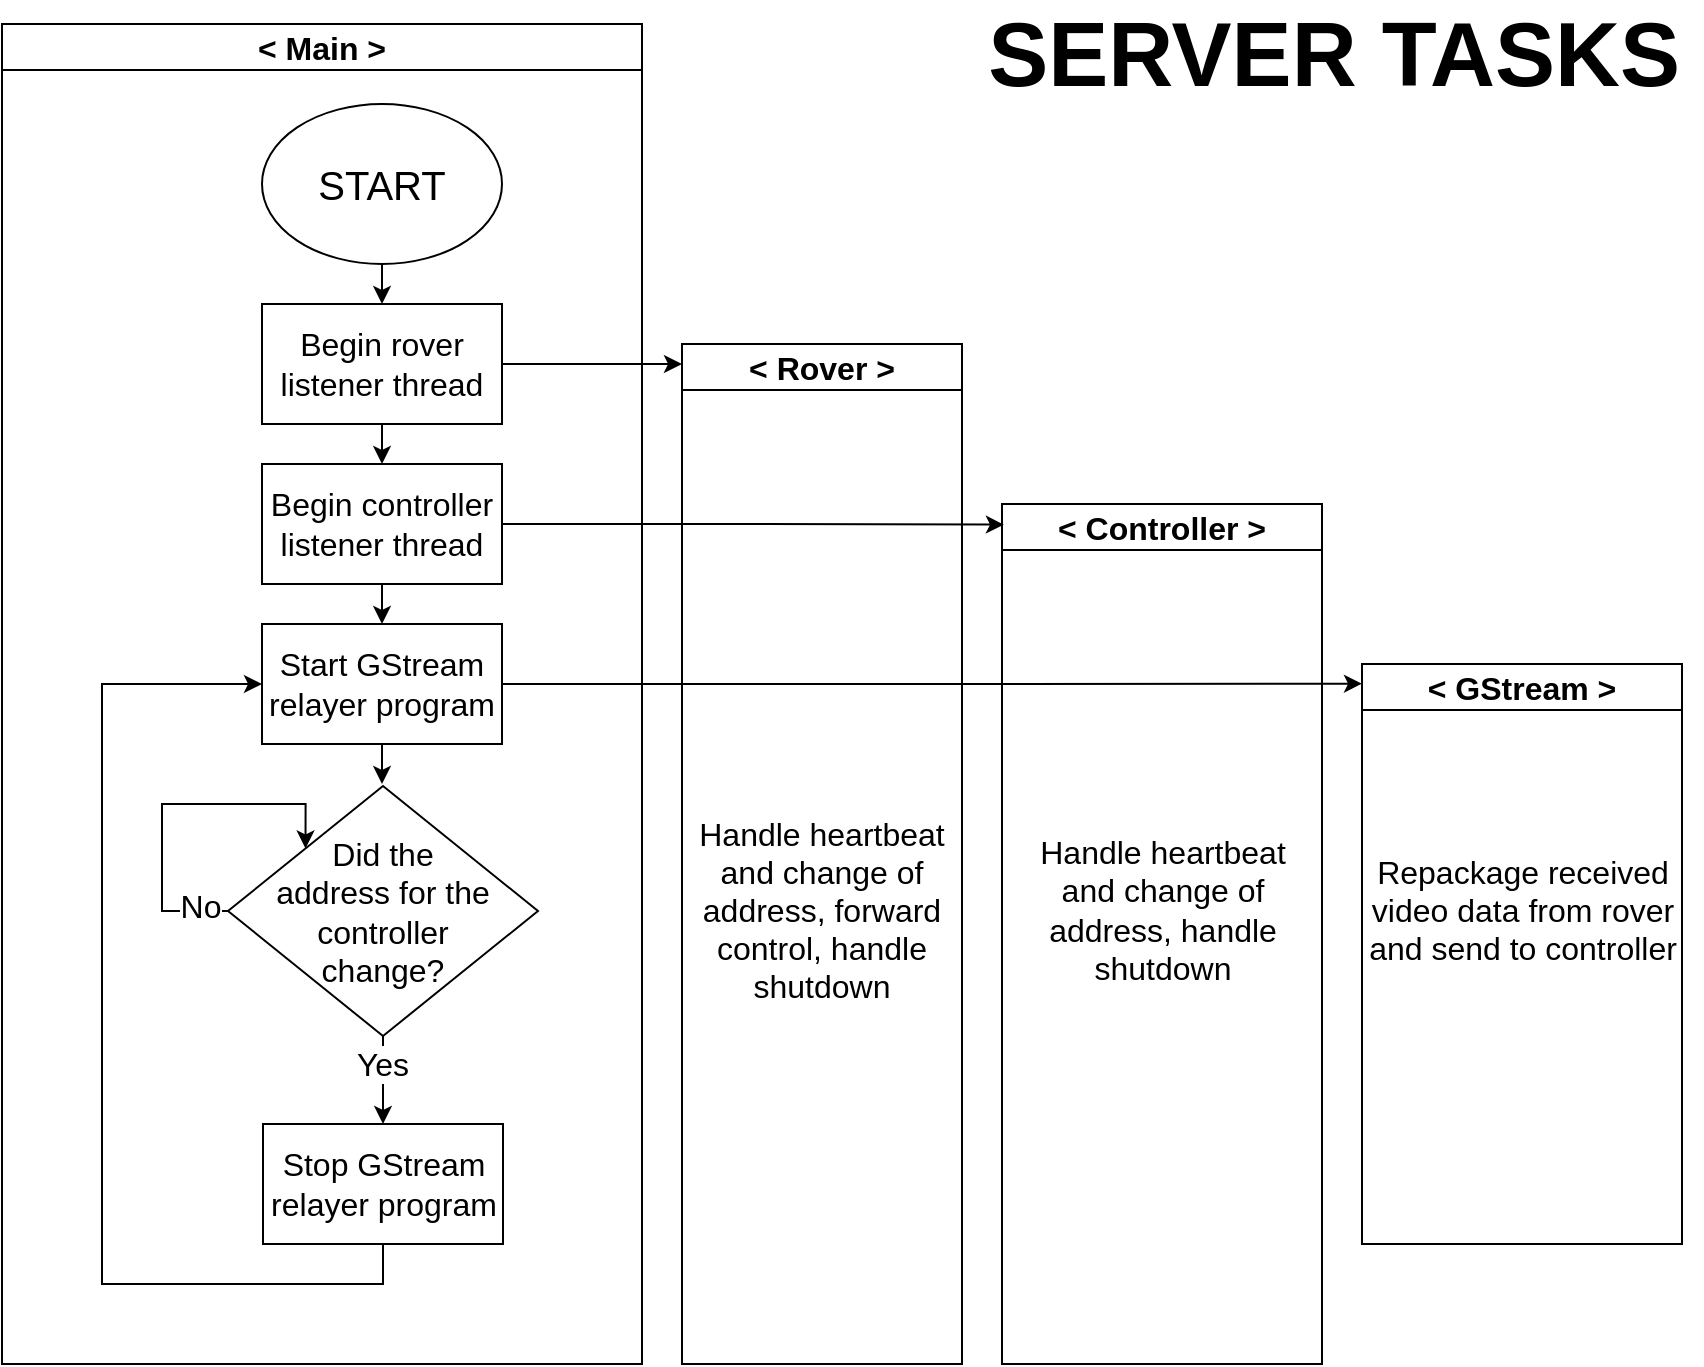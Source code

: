 <mxfile version="25.0.3">
  <diagram name="Page-1" id="lCKK0SYmYycJSSmMypmF">
    <mxGraphModel dx="2403" dy="1258" grid="1" gridSize="10" guides="1" tooltips="1" connect="1" arrows="1" fold="1" page="1" pageScale="1" pageWidth="850" pageHeight="1100" math="0" shadow="0">
      <root>
        <mxCell id="0" />
        <mxCell id="1" parent="0" />
        <mxCell id="tOVqJOseBS--4NqwXfb2-4" style="edgeStyle=orthogonalEdgeStyle;rounded=0;orthogonalLoop=1;jettySize=auto;html=1;exitX=0.5;exitY=1;exitDx=0;exitDy=0;entryX=0.5;entryY=0;entryDx=0;entryDy=0;" parent="1" source="tOVqJOseBS--4NqwXfb2-1" target="tOVqJOseBS--4NqwXfb2-3" edge="1">
          <mxGeometry relative="1" as="geometry" />
        </mxCell>
        <mxCell id="tOVqJOseBS--4NqwXfb2-1" value="&lt;font style=&quot;font-size: 16px;&quot;&gt;Begin rover listener thread&lt;/font&gt;" style="rounded=0;whiteSpace=wrap;html=1;" parent="1" vertex="1">
          <mxGeometry x="240" y="170" width="120" height="60" as="geometry" />
        </mxCell>
        <mxCell id="tOVqJOseBS--4NqwXfb2-5" style="edgeStyle=orthogonalEdgeStyle;rounded=0;orthogonalLoop=1;jettySize=auto;html=1;exitX=0.5;exitY=1;exitDx=0;exitDy=0;entryX=0.5;entryY=0;entryDx=0;entryDy=0;" parent="1" source="tOVqJOseBS--4NqwXfb2-2" target="tOVqJOseBS--4NqwXfb2-1" edge="1">
          <mxGeometry relative="1" as="geometry" />
        </mxCell>
        <mxCell id="tOVqJOseBS--4NqwXfb2-2" value="&lt;font style=&quot;font-size: 20px;&quot;&gt;START&lt;/font&gt;" style="ellipse;whiteSpace=wrap;html=1;" parent="1" vertex="1">
          <mxGeometry x="240" y="70" width="120" height="80" as="geometry" />
        </mxCell>
        <mxCell id="tOVqJOseBS--4NqwXfb2-7" style="edgeStyle=orthogonalEdgeStyle;rounded=0;orthogonalLoop=1;jettySize=auto;html=1;exitX=0.5;exitY=1;exitDx=0;exitDy=0;entryX=0.5;entryY=0;entryDx=0;entryDy=0;" parent="1" source="tOVqJOseBS--4NqwXfb2-3" target="tOVqJOseBS--4NqwXfb2-6" edge="1">
          <mxGeometry relative="1" as="geometry" />
        </mxCell>
        <mxCell id="tOVqJOseBS--4NqwXfb2-3" value="&lt;span style=&quot;font-size: 16px;&quot;&gt;Begin controller listener thread&lt;/span&gt;" style="rounded=0;whiteSpace=wrap;html=1;" parent="1" vertex="1">
          <mxGeometry x="240" y="250" width="120" height="60" as="geometry" />
        </mxCell>
        <mxCell id="tOVqJOseBS--4NqwXfb2-9" style="edgeStyle=orthogonalEdgeStyle;rounded=0;orthogonalLoop=1;jettySize=auto;html=1;exitX=0.5;exitY=1;exitDx=0;exitDy=0;entryX=0.5;entryY=0;entryDx=0;entryDy=0;" parent="1" source="tOVqJOseBS--4NqwXfb2-6" edge="1">
          <mxGeometry relative="1" as="geometry">
            <mxPoint x="300" y="410" as="targetPoint" />
          </mxGeometry>
        </mxCell>
        <mxCell id="tOVqJOseBS--4NqwXfb2-6" value="&lt;font style=&quot;font-size: 16px;&quot;&gt;Start GStream relayer program&lt;/font&gt;" style="rounded=0;whiteSpace=wrap;html=1;" parent="1" vertex="1">
          <mxGeometry x="240" y="330" width="120" height="60" as="geometry" />
        </mxCell>
        <mxCell id="tOVqJOseBS--4NqwXfb2-24" value="&lt;font style=&quot;font-size: 16px;&quot;&gt;&amp;lt; Rover &amp;gt;&lt;/font&gt;" style="swimlane;whiteSpace=wrap;html=1;" parent="1" vertex="1">
          <mxGeometry x="450" y="190" width="140" height="510" as="geometry" />
        </mxCell>
        <mxCell id="T-RJG8IrfPC4kw9vAlBB-33" value="&lt;font style=&quot;font-size: 16px;&quot;&gt;Handle heartbeat&lt;/font&gt;&lt;div&gt;&lt;font style=&quot;font-size: 16px;&quot;&gt;and change of&lt;/font&gt;&lt;/div&gt;&lt;div&gt;&lt;font style=&quot;font-size: 16px;&quot;&gt;address, forward&lt;/font&gt;&lt;/div&gt;&lt;div&gt;&lt;font style=&quot;font-size: 16px;&quot;&gt;control, handle&lt;/font&gt;&lt;/div&gt;&lt;div&gt;&lt;font style=&quot;font-size: 16px;&quot;&gt;shutdown&lt;/font&gt;&lt;/div&gt;" style="text;html=1;align=center;verticalAlign=middle;whiteSpace=wrap;rounded=0;" vertex="1" parent="tOVqJOseBS--4NqwXfb2-24">
          <mxGeometry y="247.5" width="140" height="70" as="geometry" />
        </mxCell>
        <mxCell id="tOVqJOseBS--4NqwXfb2-31" value="&lt;font style=&quot;font-size: 16px;&quot;&gt;&amp;lt; Controller &amp;gt;&lt;/font&gt;" style="swimlane;whiteSpace=wrap;html=1;" parent="1" vertex="1">
          <mxGeometry x="610" y="270" width="160" height="430" as="geometry" />
        </mxCell>
        <mxCell id="tOVqJOseBS--4NqwXfb2-37" value="&lt;span style=&quot;font-size: 16px;&quot;&gt;Handle heartbeat&lt;/span&gt;&lt;div&gt;&lt;span style=&quot;font-size: 16px;&quot;&gt;and change of&lt;/span&gt;&lt;/div&gt;&lt;div&gt;&lt;span style=&quot;font-size: 16px;&quot;&gt;address, handle&lt;/span&gt;&lt;/div&gt;&lt;div&gt;&lt;span style=&quot;font-size: 16px;&quot;&gt;shutdown&lt;/span&gt;&lt;/div&gt;" style="text;html=1;align=center;verticalAlign=middle;resizable=0;points=[];autosize=1;strokeColor=none;fillColor=none;" parent="tOVqJOseBS--4NqwXfb2-31" vertex="1">
          <mxGeometry x="5" y="157.5" width="150" height="90" as="geometry" />
        </mxCell>
        <mxCell id="tOVqJOseBS--4NqwXfb2-39" value="&lt;font style=&quot;font-size: 16px;&quot;&gt;&amp;lt; GStream &amp;gt;&lt;/font&gt;" style="swimlane;whiteSpace=wrap;html=1;" parent="1" vertex="1">
          <mxGeometry x="790" y="350" width="160" height="290" as="geometry" />
        </mxCell>
        <mxCell id="tOVqJOseBS--4NqwXfb2-40" value="&lt;span style=&quot;font-size: 16px;&quot;&gt;Repackage received&lt;/span&gt;&lt;div&gt;&lt;span style=&quot;font-size: 16px;&quot;&gt;video data from rover&lt;/span&gt;&lt;/div&gt;&lt;div&gt;&lt;span style=&quot;font-size: 16px;&quot;&gt;and send to controller&lt;/span&gt;&lt;/div&gt;" style="text;html=1;align=center;verticalAlign=middle;resizable=0;points=[];autosize=1;strokeColor=none;fillColor=none;" parent="tOVqJOseBS--4NqwXfb2-39" vertex="1">
          <mxGeometry x="-10" y="87.5" width="180" height="70" as="geometry" />
        </mxCell>
        <mxCell id="tOVqJOseBS--4NqwXfb2-47" value="&lt;font style=&quot;font-size: 16px;&quot;&gt;&amp;lt; Main &amp;gt;&lt;/font&gt;" style="swimlane;whiteSpace=wrap;html=1;" parent="1" vertex="1">
          <mxGeometry x="110" y="30" width="320" height="670" as="geometry" />
        </mxCell>
        <mxCell id="T-RJG8IrfPC4kw9vAlBB-34" value="&lt;font style=&quot;font-size: 16px;&quot;&gt;Yes&lt;/font&gt;" style="edgeStyle=orthogonalEdgeStyle;rounded=0;orthogonalLoop=1;jettySize=auto;html=1;exitX=0.5;exitY=1;exitDx=0;exitDy=0;entryX=0.5;entryY=0;entryDx=0;entryDy=0;" edge="1" parent="tOVqJOseBS--4NqwXfb2-47" source="T-RJG8IrfPC4kw9vAlBB-22" target="T-RJG8IrfPC4kw9vAlBB-26">
          <mxGeometry x="-0.364" y="-1" relative="1" as="geometry">
            <mxPoint as="offset" />
          </mxGeometry>
        </mxCell>
        <mxCell id="T-RJG8IrfPC4kw9vAlBB-35" value="&lt;font style=&quot;font-size: 16px;&quot;&gt;No&lt;/font&gt;" style="edgeStyle=orthogonalEdgeStyle;rounded=0;orthogonalLoop=1;jettySize=auto;html=1;exitX=0;exitY=0.5;exitDx=0;exitDy=0;entryX=0;entryY=0;entryDx=0;entryDy=0;" edge="1" parent="tOVqJOseBS--4NqwXfb2-47" source="T-RJG8IrfPC4kw9vAlBB-22" target="T-RJG8IrfPC4kw9vAlBB-22">
          <mxGeometry x="-0.856" y="-3" relative="1" as="geometry">
            <mxPoint x="110" y="390" as="targetPoint" />
            <Array as="points">
              <mxPoint x="80" y="444" />
              <mxPoint x="80" y="390" />
              <mxPoint x="152" y="390" />
            </Array>
            <mxPoint x="-1" as="offset" />
          </mxGeometry>
        </mxCell>
        <mxCell id="T-RJG8IrfPC4kw9vAlBB-22" value="&lt;font style=&quot;font-size: 16px;&quot;&gt;Did the&lt;/font&gt;&lt;div&gt;&lt;font style=&quot;font-size: 16px;&quot;&gt;address&amp;nbsp;&lt;/font&gt;&lt;span style=&quot;font-size: 16px; background-color: initial;&quot;&gt;for the&lt;/span&gt;&lt;div&gt;&lt;font style=&quot;font-size: 16px;&quot;&gt;controller&lt;/font&gt;&lt;/div&gt;&lt;div&gt;&lt;font style=&quot;font-size: 16px;&quot;&gt;change?&lt;/font&gt;&lt;/div&gt;&lt;/div&gt;" style="rhombus;whiteSpace=wrap;html=1;" vertex="1" parent="tOVqJOseBS--4NqwXfb2-47">
          <mxGeometry x="113" y="381" width="155" height="125" as="geometry" />
        </mxCell>
        <mxCell id="T-RJG8IrfPC4kw9vAlBB-26" value="&lt;font style=&quot;font-size: 16px;&quot;&gt;Stop GStream relayer program&lt;/font&gt;" style="rounded=0;whiteSpace=wrap;html=1;" vertex="1" parent="tOVqJOseBS--4NqwXfb2-47">
          <mxGeometry x="130.5" y="550" width="120" height="60" as="geometry" />
        </mxCell>
        <mxCell id="tOVqJOseBS--4NqwXfb2-48" style="edgeStyle=orthogonalEdgeStyle;rounded=0;orthogonalLoop=1;jettySize=auto;html=1;exitX=1;exitY=0.5;exitDx=0;exitDy=0;" parent="1" source="tOVqJOseBS--4NqwXfb2-1" edge="1">
          <mxGeometry relative="1" as="geometry">
            <mxPoint x="450" y="200" as="targetPoint" />
          </mxGeometry>
        </mxCell>
        <mxCell id="ZR7N2brsCp0cxNk4SphN-1" value="&lt;b&gt;&lt;font style=&quot;font-size: 45px;&quot;&gt;SERVER TASKS&lt;/font&gt;&lt;/b&gt;" style="text;html=1;align=right;verticalAlign=middle;whiteSpace=wrap;rounded=0;" parent="1" vertex="1">
          <mxGeometry x="462.5" y="30" width="487.5" height="30" as="geometry" />
        </mxCell>
        <mxCell id="T-RJG8IrfPC4kw9vAlBB-27" style="edgeStyle=orthogonalEdgeStyle;rounded=0;orthogonalLoop=1;jettySize=auto;html=1;exitX=1;exitY=0.5;exitDx=0;exitDy=0;entryX=0;entryY=0.034;entryDx=0;entryDy=0;entryPerimeter=0;" edge="1" parent="1" source="tOVqJOseBS--4NqwXfb2-6" target="tOVqJOseBS--4NqwXfb2-39">
          <mxGeometry relative="1" as="geometry" />
        </mxCell>
        <mxCell id="T-RJG8IrfPC4kw9vAlBB-31" style="edgeStyle=orthogonalEdgeStyle;rounded=0;orthogonalLoop=1;jettySize=auto;html=1;exitX=1;exitY=0.5;exitDx=0;exitDy=0;entryX=0.006;entryY=0.024;entryDx=0;entryDy=0;entryPerimeter=0;" edge="1" parent="1" source="tOVqJOseBS--4NqwXfb2-3" target="tOVqJOseBS--4NqwXfb2-31">
          <mxGeometry relative="1" as="geometry" />
        </mxCell>
        <mxCell id="T-RJG8IrfPC4kw9vAlBB-36" style="edgeStyle=orthogonalEdgeStyle;rounded=0;orthogonalLoop=1;jettySize=auto;html=1;exitX=0.5;exitY=1;exitDx=0;exitDy=0;entryX=0;entryY=0.5;entryDx=0;entryDy=0;" edge="1" parent="1" source="T-RJG8IrfPC4kw9vAlBB-26" target="tOVqJOseBS--4NqwXfb2-6">
          <mxGeometry relative="1" as="geometry">
            <Array as="points">
              <mxPoint x="301" y="660" />
              <mxPoint x="160" y="660" />
              <mxPoint x="160" y="360" />
            </Array>
          </mxGeometry>
        </mxCell>
      </root>
    </mxGraphModel>
  </diagram>
</mxfile>

